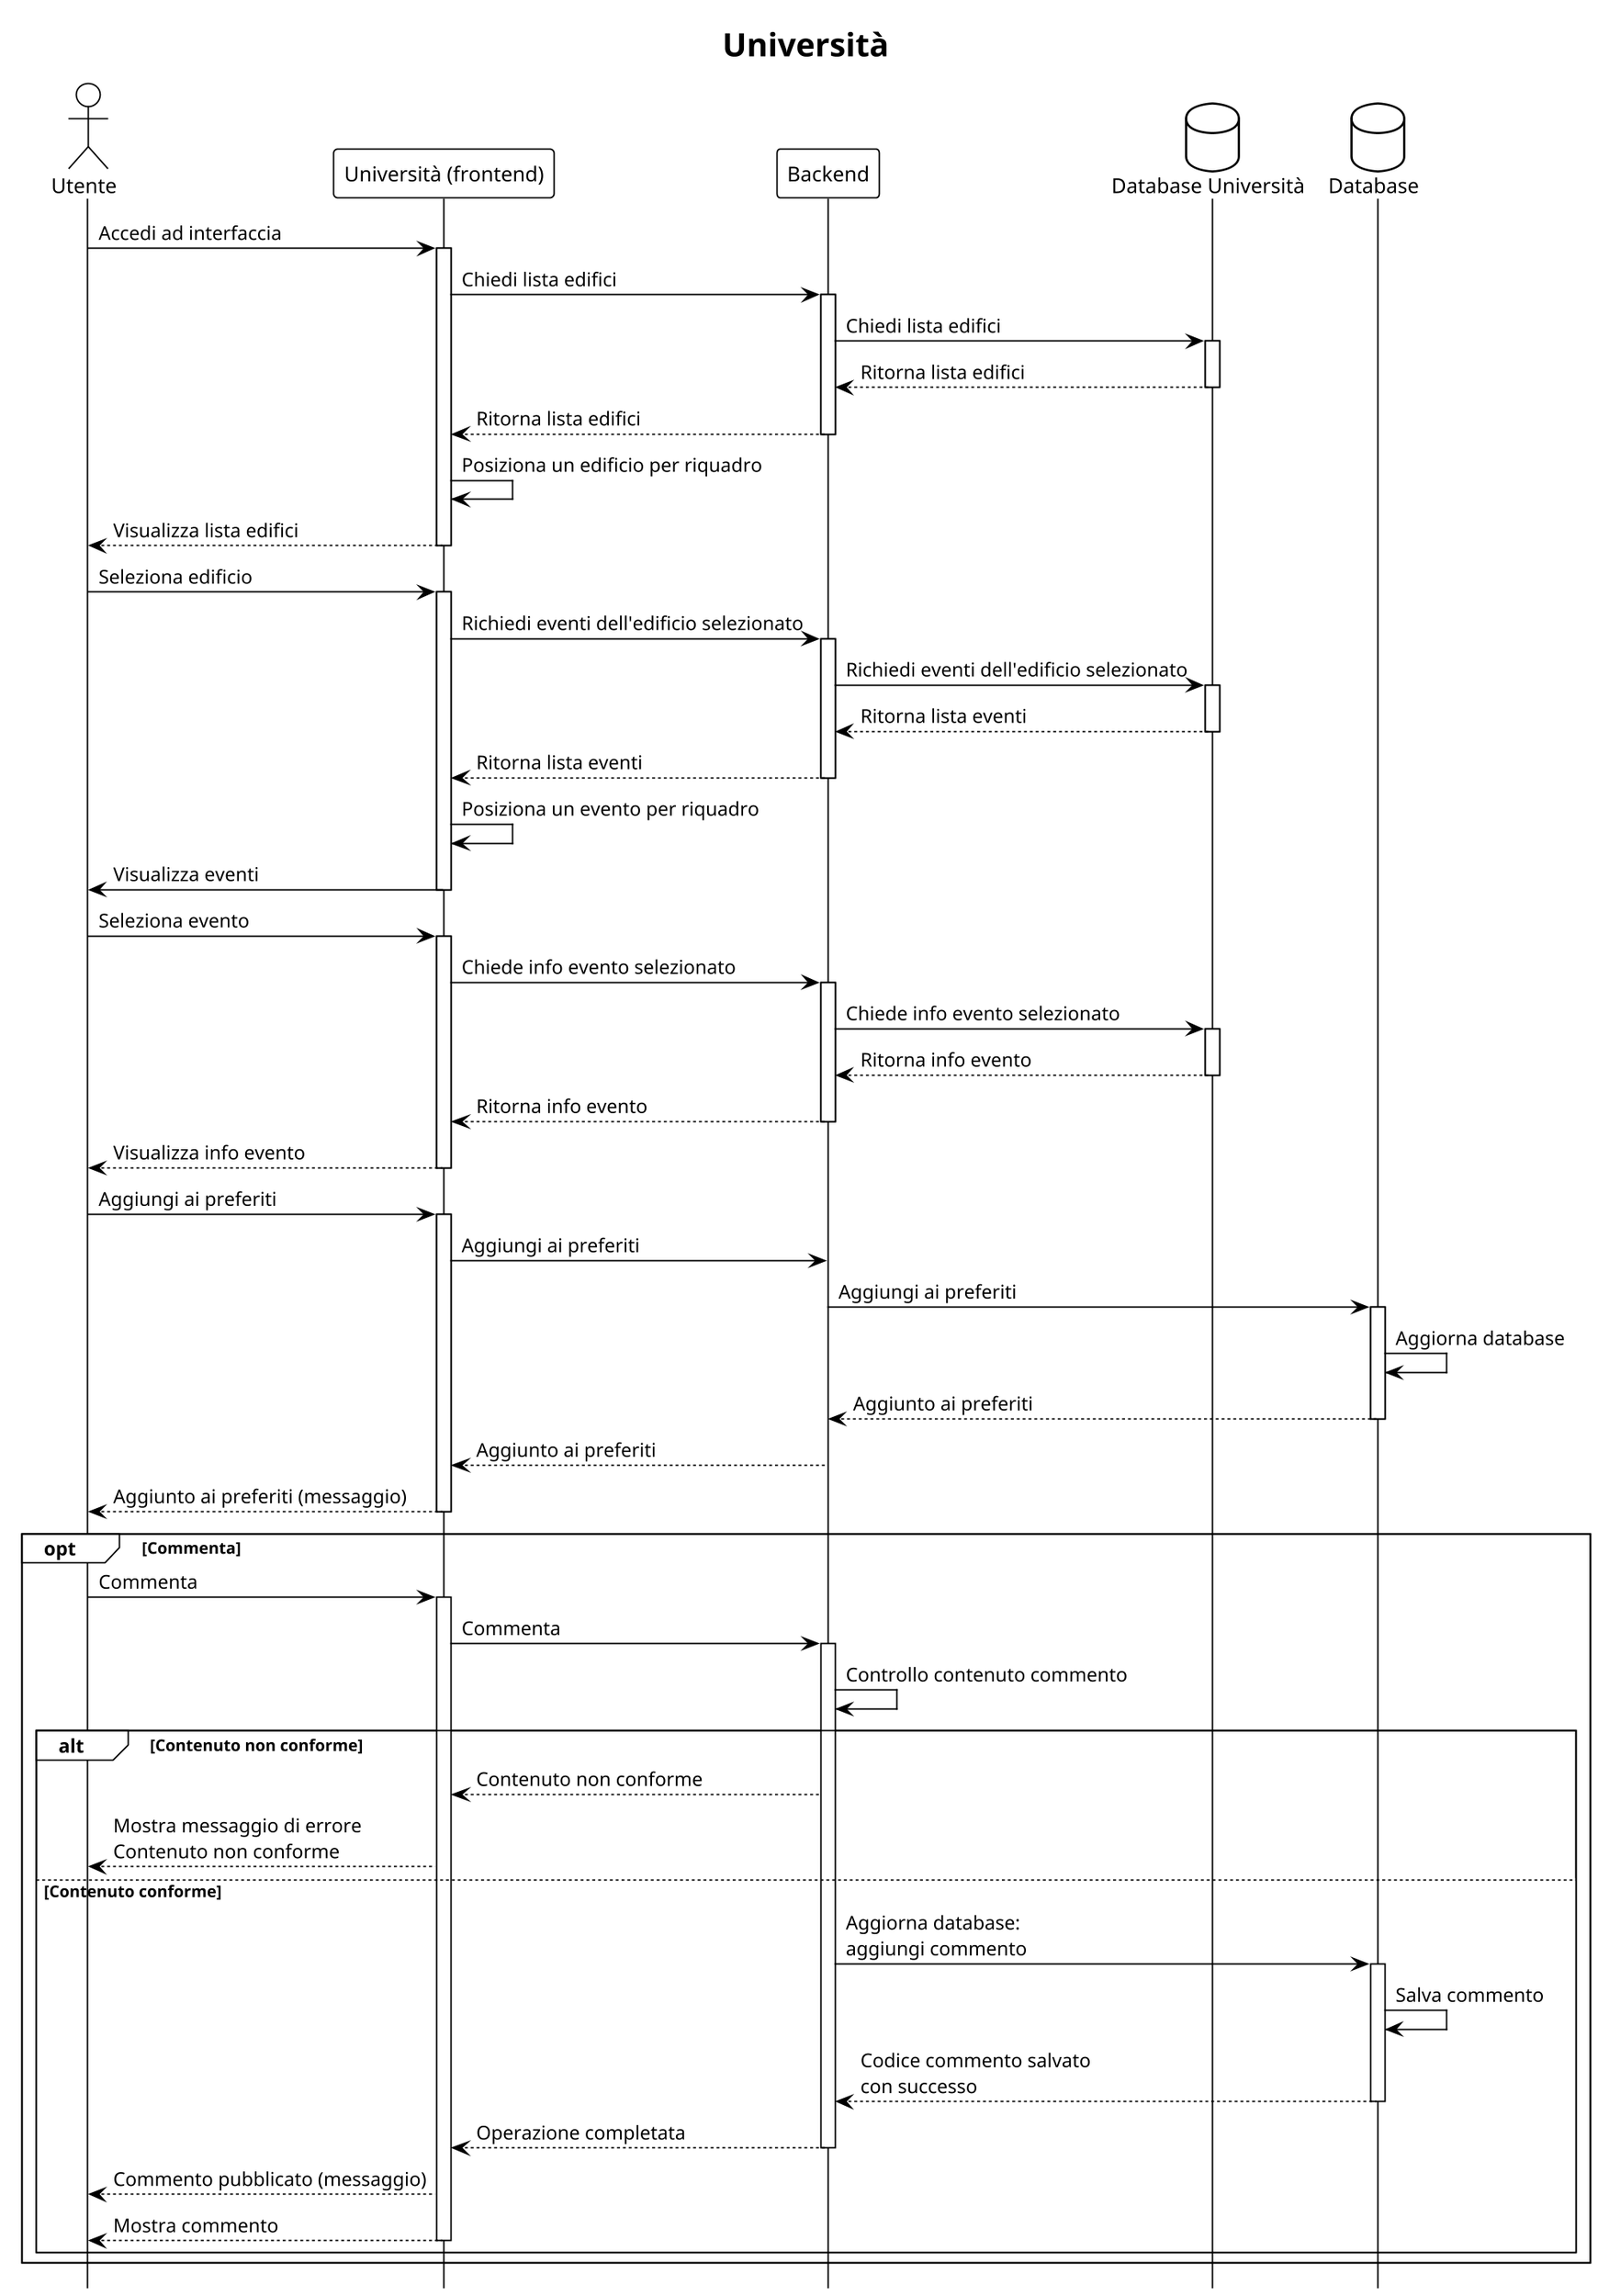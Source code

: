 @startuml
!theme plain
scale 2000 width
hide footbox

title Università

actor Utente as U
participant "Università (frontend)" as UNI
participant Backend as B
database "Database Università" as DB
database "Database" as DBA

U -> UNI : Accedi ad interfaccia

activate UNI

UNI -> B : Chiedi lista edifici

activate B

B -> DB : Chiedi lista edifici

activate DB

DB --> B : Ritorna lista edifici 

deactivate DB

B --> UNI : Ritorna lista edifici

deactivate B

UNI -> UNI : Posiziona un edificio per riquadro
UNI --> U : Visualizza lista edifici

deactivate UNI

' seleziona edificio
U -> UNI : Seleziona edificio

activate UNI

UNI -> B : Richiedi eventi dell'edificio selezionato

activate B 

B -> DB : Richiedi eventi dell'edificio selezionato

activate DB

DB --> B : Ritorna lista eventi

deactivate DB

B --> UNI : Ritorna lista eventi

deactivate B

UNI -> UNI : Posiziona un evento per riquadro
UNI -> U : Visualizza eventi

deactivate UNI

' seleziona evento
U -> UNI : Seleziona evento

activate UNI

UNI -> B : Chiede info evento selezionato

activate B

B -> DB : Chiede info evento selezionato

activate DB

DB --> B : Ritorna info evento

deactivate DB

B --> UNI : Ritorna info evento

deactivate B

UNI --> U : Visualizza info evento

deactivate UNI

' preferiti
    U -> UNI : Aggiungi ai preferiti

    activate UNI

    UNI -> B : Aggiungi ai preferiti
    B -> DBA : Aggiungi ai preferiti

    activate DBA

    DBA -> DBA : Aggiorna database
    DBA --> B : Aggiunto ai preferiti

    deactivate DBA

    B --> UNI : Aggiunto ai preferiti

    deactivate B

    UNI --> U : Aggiunto ai preferiti (messaggio)

    deactivate UNI

opt Commenta
    U -> UNI : Commenta

    activate UNI

    UNI -> B : Commenta

    activate B

    B -> B : Controllo contenuto commento

    alt Contenuto non conforme
        B --> UNI : Contenuto non conforme
        UNI --> U : Mostra messaggio di errore\nContenuto non conforme
    else Contenuto conforme
        B -> DBA : Aggiorna database:\naggiungi commento

        activate DBA 

        DBA -> DBA : Salva commento
        DBA --> B : Codice commento salvato\ncon successo

        deactivate DBA

        B --> UNI : Operazione completata

        deactivate B

        UNI --> U : Commento pubblicato (messaggio)
        UNI --> U : Mostra commento

        deactivate UNI
    end
end

@enduml
